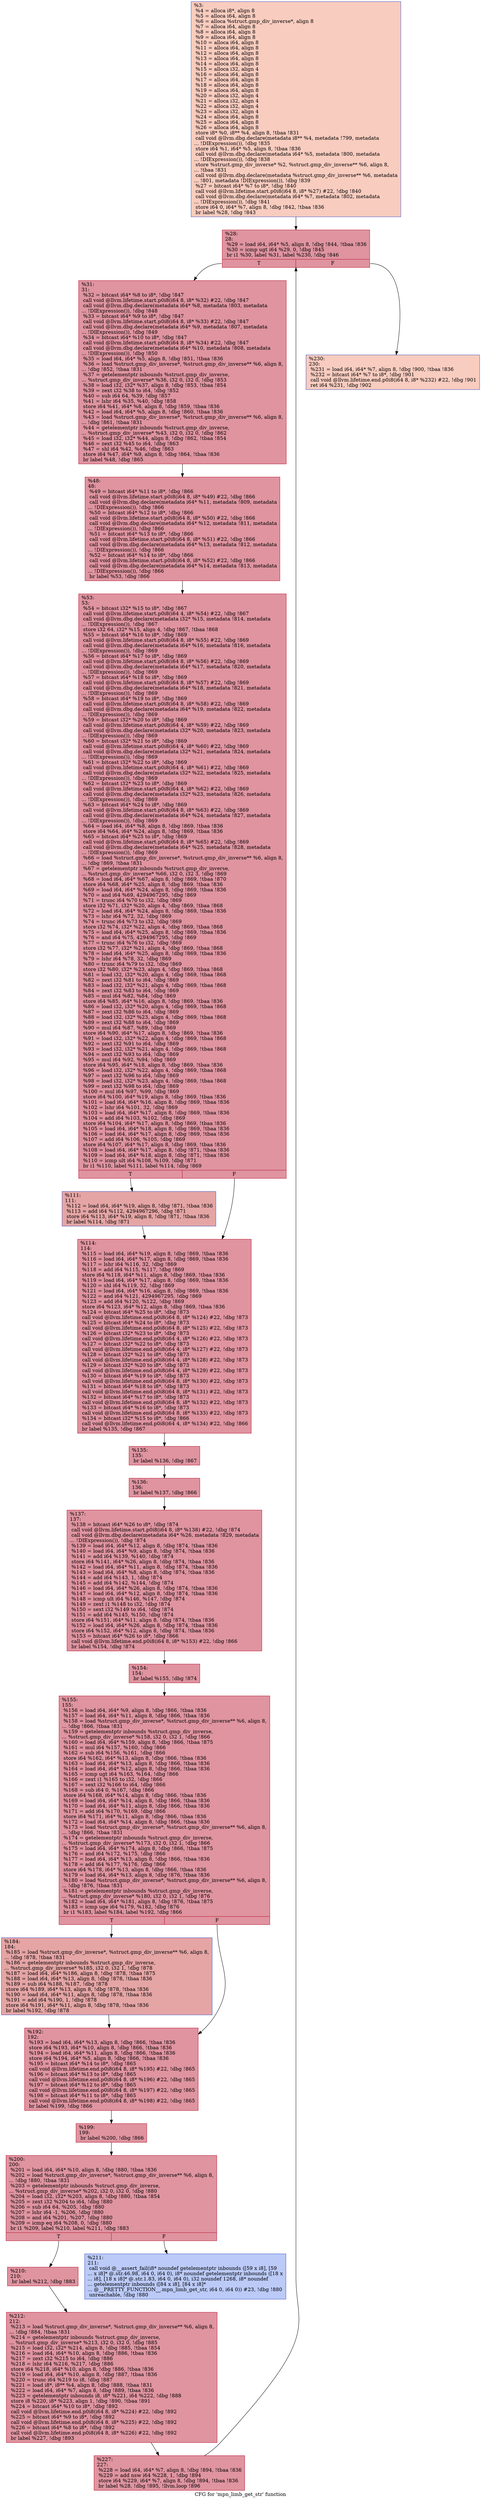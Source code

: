 digraph "CFG for 'mpn_limb_get_str' function" {
	label="CFG for 'mpn_limb_get_str' function";

	Node0x25f1700 [shape=record,color="#3d50c3ff", style=filled, fillcolor="#f08b6e70",label="{%3:\l  %4 = alloca i8*, align 8\l  %5 = alloca i64, align 8\l  %6 = alloca %struct.gmp_div_inverse*, align 8\l  %7 = alloca i64, align 8\l  %8 = alloca i64, align 8\l  %9 = alloca i64, align 8\l  %10 = alloca i64, align 8\l  %11 = alloca i64, align 8\l  %12 = alloca i64, align 8\l  %13 = alloca i64, align 8\l  %14 = alloca i64, align 8\l  %15 = alloca i32, align 4\l  %16 = alloca i64, align 8\l  %17 = alloca i64, align 8\l  %18 = alloca i64, align 8\l  %19 = alloca i64, align 8\l  %20 = alloca i32, align 4\l  %21 = alloca i32, align 4\l  %22 = alloca i32, align 4\l  %23 = alloca i32, align 4\l  %24 = alloca i64, align 8\l  %25 = alloca i64, align 8\l  %26 = alloca i64, align 8\l  store i8* %0, i8** %4, align 8, !tbaa !831\l  call void @llvm.dbg.declare(metadata i8** %4, metadata !799, metadata\l... !DIExpression()), !dbg !835\l  store i64 %1, i64* %5, align 8, !tbaa !836\l  call void @llvm.dbg.declare(metadata i64* %5, metadata !800, metadata\l... !DIExpression()), !dbg !838\l  store %struct.gmp_div_inverse* %2, %struct.gmp_div_inverse** %6, align 8,\l... !tbaa !831\l  call void @llvm.dbg.declare(metadata %struct.gmp_div_inverse** %6, metadata\l... !801, metadata !DIExpression()), !dbg !839\l  %27 = bitcast i64* %7 to i8*, !dbg !840\l  call void @llvm.lifetime.start.p0i8(i64 8, i8* %27) #22, !dbg !840\l  call void @llvm.dbg.declare(metadata i64* %7, metadata !802, metadata\l... !DIExpression()), !dbg !841\l  store i64 0, i64* %7, align 8, !dbg !842, !tbaa !836\l  br label %28, !dbg !843\l}"];
	Node0x25f1700 -> Node0x26011f0;
	Node0x26011f0 [shape=record,color="#b70d28ff", style=filled, fillcolor="#b70d2870",label="{%28:\l28:                                               \l  %29 = load i64, i64* %5, align 8, !dbg !844, !tbaa !836\l  %30 = icmp ugt i64 %29, 0, !dbg !845\l  br i1 %30, label %31, label %230, !dbg !846\l|{<s0>T|<s1>F}}"];
	Node0x26011f0:s0 -> Node0x2601240;
	Node0x26011f0:s1 -> Node0x26017e0;
	Node0x2601240 [shape=record,color="#b70d28ff", style=filled, fillcolor="#b70d2870",label="{%31:\l31:                                               \l  %32 = bitcast i64* %8 to i8*, !dbg !847\l  call void @llvm.lifetime.start.p0i8(i64 8, i8* %32) #22, !dbg !847\l  call void @llvm.dbg.declare(metadata i64* %8, metadata !803, metadata\l... !DIExpression()), !dbg !848\l  %33 = bitcast i64* %9 to i8*, !dbg !847\l  call void @llvm.lifetime.start.p0i8(i64 8, i8* %33) #22, !dbg !847\l  call void @llvm.dbg.declare(metadata i64* %9, metadata !807, metadata\l... !DIExpression()), !dbg !849\l  %34 = bitcast i64* %10 to i8*, !dbg !847\l  call void @llvm.lifetime.start.p0i8(i64 8, i8* %34) #22, !dbg !847\l  call void @llvm.dbg.declare(metadata i64* %10, metadata !808, metadata\l... !DIExpression()), !dbg !850\l  %35 = load i64, i64* %5, align 8, !dbg !851, !tbaa !836\l  %36 = load %struct.gmp_div_inverse*, %struct.gmp_div_inverse** %6, align 8,\l... !dbg !852, !tbaa !831\l  %37 = getelementptr inbounds %struct.gmp_div_inverse,\l... %struct.gmp_div_inverse* %36, i32 0, i32 0, !dbg !853\l  %38 = load i32, i32* %37, align 8, !dbg !853, !tbaa !854\l  %39 = zext i32 %38 to i64, !dbg !852\l  %40 = sub i64 64, %39, !dbg !857\l  %41 = lshr i64 %35, %40, !dbg !858\l  store i64 %41, i64* %8, align 8, !dbg !859, !tbaa !836\l  %42 = load i64, i64* %5, align 8, !dbg !860, !tbaa !836\l  %43 = load %struct.gmp_div_inverse*, %struct.gmp_div_inverse** %6, align 8,\l... !dbg !861, !tbaa !831\l  %44 = getelementptr inbounds %struct.gmp_div_inverse,\l... %struct.gmp_div_inverse* %43, i32 0, i32 0, !dbg !862\l  %45 = load i32, i32* %44, align 8, !dbg !862, !tbaa !854\l  %46 = zext i32 %45 to i64, !dbg !863\l  %47 = shl i64 %42, %46, !dbg !863\l  store i64 %47, i64* %9, align 8, !dbg !864, !tbaa !836\l  br label %48, !dbg !865\l}"];
	Node0x2601240 -> Node0x2601290;
	Node0x2601290 [shape=record,color="#b70d28ff", style=filled, fillcolor="#b70d2870",label="{%48:\l48:                                               \l  %49 = bitcast i64* %11 to i8*, !dbg !866\l  call void @llvm.lifetime.start.p0i8(i64 8, i8* %49) #22, !dbg !866\l  call void @llvm.dbg.declare(metadata i64* %11, metadata !809, metadata\l... !DIExpression()), !dbg !866\l  %50 = bitcast i64* %12 to i8*, !dbg !866\l  call void @llvm.lifetime.start.p0i8(i64 8, i8* %50) #22, !dbg !866\l  call void @llvm.dbg.declare(metadata i64* %12, metadata !811, metadata\l... !DIExpression()), !dbg !866\l  %51 = bitcast i64* %13 to i8*, !dbg !866\l  call void @llvm.lifetime.start.p0i8(i64 8, i8* %51) #22, !dbg !866\l  call void @llvm.dbg.declare(metadata i64* %13, metadata !812, metadata\l... !DIExpression()), !dbg !866\l  %52 = bitcast i64* %14 to i8*, !dbg !866\l  call void @llvm.lifetime.start.p0i8(i64 8, i8* %52) #22, !dbg !866\l  call void @llvm.dbg.declare(metadata i64* %14, metadata !813, metadata\l... !DIExpression()), !dbg !866\l  br label %53, !dbg !866\l}"];
	Node0x2601290 -> Node0x26012e0;
	Node0x26012e0 [shape=record,color="#b70d28ff", style=filled, fillcolor="#b70d2870",label="{%53:\l53:                                               \l  %54 = bitcast i32* %15 to i8*, !dbg !867\l  call void @llvm.lifetime.start.p0i8(i64 4, i8* %54) #22, !dbg !867\l  call void @llvm.dbg.declare(metadata i32* %15, metadata !814, metadata\l... !DIExpression()), !dbg !867\l  store i32 64, i32* %15, align 4, !dbg !867, !tbaa !868\l  %55 = bitcast i64* %16 to i8*, !dbg !869\l  call void @llvm.lifetime.start.p0i8(i64 8, i8* %55) #22, !dbg !869\l  call void @llvm.dbg.declare(metadata i64* %16, metadata !816, metadata\l... !DIExpression()), !dbg !869\l  %56 = bitcast i64* %17 to i8*, !dbg !869\l  call void @llvm.lifetime.start.p0i8(i64 8, i8* %56) #22, !dbg !869\l  call void @llvm.dbg.declare(metadata i64* %17, metadata !820, metadata\l... !DIExpression()), !dbg !869\l  %57 = bitcast i64* %18 to i8*, !dbg !869\l  call void @llvm.lifetime.start.p0i8(i64 8, i8* %57) #22, !dbg !869\l  call void @llvm.dbg.declare(metadata i64* %18, metadata !821, metadata\l... !DIExpression()), !dbg !869\l  %58 = bitcast i64* %19 to i8*, !dbg !869\l  call void @llvm.lifetime.start.p0i8(i64 8, i8* %58) #22, !dbg !869\l  call void @llvm.dbg.declare(metadata i64* %19, metadata !822, metadata\l... !DIExpression()), !dbg !869\l  %59 = bitcast i32* %20 to i8*, !dbg !869\l  call void @llvm.lifetime.start.p0i8(i64 4, i8* %59) #22, !dbg !869\l  call void @llvm.dbg.declare(metadata i32* %20, metadata !823, metadata\l... !DIExpression()), !dbg !869\l  %60 = bitcast i32* %21 to i8*, !dbg !869\l  call void @llvm.lifetime.start.p0i8(i64 4, i8* %60) #22, !dbg !869\l  call void @llvm.dbg.declare(metadata i32* %21, metadata !824, metadata\l... !DIExpression()), !dbg !869\l  %61 = bitcast i32* %22 to i8*, !dbg !869\l  call void @llvm.lifetime.start.p0i8(i64 4, i8* %61) #22, !dbg !869\l  call void @llvm.dbg.declare(metadata i32* %22, metadata !825, metadata\l... !DIExpression()), !dbg !869\l  %62 = bitcast i32* %23 to i8*, !dbg !869\l  call void @llvm.lifetime.start.p0i8(i64 4, i8* %62) #22, !dbg !869\l  call void @llvm.dbg.declare(metadata i32* %23, metadata !826, metadata\l... !DIExpression()), !dbg !869\l  %63 = bitcast i64* %24 to i8*, !dbg !869\l  call void @llvm.lifetime.start.p0i8(i64 8, i8* %63) #22, !dbg !869\l  call void @llvm.dbg.declare(metadata i64* %24, metadata !827, metadata\l... !DIExpression()), !dbg !869\l  %64 = load i64, i64* %8, align 8, !dbg !869, !tbaa !836\l  store i64 %64, i64* %24, align 8, !dbg !869, !tbaa !836\l  %65 = bitcast i64* %25 to i8*, !dbg !869\l  call void @llvm.lifetime.start.p0i8(i64 8, i8* %65) #22, !dbg !869\l  call void @llvm.dbg.declare(metadata i64* %25, metadata !828, metadata\l... !DIExpression()), !dbg !869\l  %66 = load %struct.gmp_div_inverse*, %struct.gmp_div_inverse** %6, align 8,\l... !dbg !869, !tbaa !831\l  %67 = getelementptr inbounds %struct.gmp_div_inverse,\l... %struct.gmp_div_inverse* %66, i32 0, i32 3, !dbg !869\l  %68 = load i64, i64* %67, align 8, !dbg !869, !tbaa !870\l  store i64 %68, i64* %25, align 8, !dbg !869, !tbaa !836\l  %69 = load i64, i64* %24, align 8, !dbg !869, !tbaa !836\l  %70 = and i64 %69, 4294967295, !dbg !869\l  %71 = trunc i64 %70 to i32, !dbg !869\l  store i32 %71, i32* %20, align 4, !dbg !869, !tbaa !868\l  %72 = load i64, i64* %24, align 8, !dbg !869, !tbaa !836\l  %73 = lshr i64 %72, 32, !dbg !869\l  %74 = trunc i64 %73 to i32, !dbg !869\l  store i32 %74, i32* %22, align 4, !dbg !869, !tbaa !868\l  %75 = load i64, i64* %25, align 8, !dbg !869, !tbaa !836\l  %76 = and i64 %75, 4294967295, !dbg !869\l  %77 = trunc i64 %76 to i32, !dbg !869\l  store i32 %77, i32* %21, align 4, !dbg !869, !tbaa !868\l  %78 = load i64, i64* %25, align 8, !dbg !869, !tbaa !836\l  %79 = lshr i64 %78, 32, !dbg !869\l  %80 = trunc i64 %79 to i32, !dbg !869\l  store i32 %80, i32* %23, align 4, !dbg !869, !tbaa !868\l  %81 = load i32, i32* %20, align 4, !dbg !869, !tbaa !868\l  %82 = zext i32 %81 to i64, !dbg !869\l  %83 = load i32, i32* %21, align 4, !dbg !869, !tbaa !868\l  %84 = zext i32 %83 to i64, !dbg !869\l  %85 = mul i64 %82, %84, !dbg !869\l  store i64 %85, i64* %16, align 8, !dbg !869, !tbaa !836\l  %86 = load i32, i32* %20, align 4, !dbg !869, !tbaa !868\l  %87 = zext i32 %86 to i64, !dbg !869\l  %88 = load i32, i32* %23, align 4, !dbg !869, !tbaa !868\l  %89 = zext i32 %88 to i64, !dbg !869\l  %90 = mul i64 %87, %89, !dbg !869\l  store i64 %90, i64* %17, align 8, !dbg !869, !tbaa !836\l  %91 = load i32, i32* %22, align 4, !dbg !869, !tbaa !868\l  %92 = zext i32 %91 to i64, !dbg !869\l  %93 = load i32, i32* %21, align 4, !dbg !869, !tbaa !868\l  %94 = zext i32 %93 to i64, !dbg !869\l  %95 = mul i64 %92, %94, !dbg !869\l  store i64 %95, i64* %18, align 8, !dbg !869, !tbaa !836\l  %96 = load i32, i32* %22, align 4, !dbg !869, !tbaa !868\l  %97 = zext i32 %96 to i64, !dbg !869\l  %98 = load i32, i32* %23, align 4, !dbg !869, !tbaa !868\l  %99 = zext i32 %98 to i64, !dbg !869\l  %100 = mul i64 %97, %99, !dbg !869\l  store i64 %100, i64* %19, align 8, !dbg !869, !tbaa !836\l  %101 = load i64, i64* %16, align 8, !dbg !869, !tbaa !836\l  %102 = lshr i64 %101, 32, !dbg !869\l  %103 = load i64, i64* %17, align 8, !dbg !869, !tbaa !836\l  %104 = add i64 %103, %102, !dbg !869\l  store i64 %104, i64* %17, align 8, !dbg !869, !tbaa !836\l  %105 = load i64, i64* %18, align 8, !dbg !869, !tbaa !836\l  %106 = load i64, i64* %17, align 8, !dbg !869, !tbaa !836\l  %107 = add i64 %106, %105, !dbg !869\l  store i64 %107, i64* %17, align 8, !dbg !869, !tbaa !836\l  %108 = load i64, i64* %17, align 8, !dbg !871, !tbaa !836\l  %109 = load i64, i64* %18, align 8, !dbg !871, !tbaa !836\l  %110 = icmp ult i64 %108, %109, !dbg !871\l  br i1 %110, label %111, label %114, !dbg !869\l|{<s0>T|<s1>F}}"];
	Node0x26012e0:s0 -> Node0x2601330;
	Node0x26012e0:s1 -> Node0x2601380;
	Node0x2601330 [shape=record,color="#3d50c3ff", style=filled, fillcolor="#c5333470",label="{%111:\l111:                                              \l  %112 = load i64, i64* %19, align 8, !dbg !871, !tbaa !836\l  %113 = add i64 %112, 4294967296, !dbg !871\l  store i64 %113, i64* %19, align 8, !dbg !871, !tbaa !836\l  br label %114, !dbg !871\l}"];
	Node0x2601330 -> Node0x2601380;
	Node0x2601380 [shape=record,color="#b70d28ff", style=filled, fillcolor="#b70d2870",label="{%114:\l114:                                              \l  %115 = load i64, i64* %19, align 8, !dbg !869, !tbaa !836\l  %116 = load i64, i64* %17, align 8, !dbg !869, !tbaa !836\l  %117 = lshr i64 %116, 32, !dbg !869\l  %118 = add i64 %115, %117, !dbg !869\l  store i64 %118, i64* %11, align 8, !dbg !869, !tbaa !836\l  %119 = load i64, i64* %17, align 8, !dbg !869, !tbaa !836\l  %120 = shl i64 %119, 32, !dbg !869\l  %121 = load i64, i64* %16, align 8, !dbg !869, !tbaa !836\l  %122 = and i64 %121, 4294967295, !dbg !869\l  %123 = add i64 %120, %122, !dbg !869\l  store i64 %123, i64* %12, align 8, !dbg !869, !tbaa !836\l  %124 = bitcast i64* %25 to i8*, !dbg !873\l  call void @llvm.lifetime.end.p0i8(i64 8, i8* %124) #22, !dbg !873\l  %125 = bitcast i64* %24 to i8*, !dbg !873\l  call void @llvm.lifetime.end.p0i8(i64 8, i8* %125) #22, !dbg !873\l  %126 = bitcast i32* %23 to i8*, !dbg !873\l  call void @llvm.lifetime.end.p0i8(i64 4, i8* %126) #22, !dbg !873\l  %127 = bitcast i32* %22 to i8*, !dbg !873\l  call void @llvm.lifetime.end.p0i8(i64 4, i8* %127) #22, !dbg !873\l  %128 = bitcast i32* %21 to i8*, !dbg !873\l  call void @llvm.lifetime.end.p0i8(i64 4, i8* %128) #22, !dbg !873\l  %129 = bitcast i32* %20 to i8*, !dbg !873\l  call void @llvm.lifetime.end.p0i8(i64 4, i8* %129) #22, !dbg !873\l  %130 = bitcast i64* %19 to i8*, !dbg !873\l  call void @llvm.lifetime.end.p0i8(i64 8, i8* %130) #22, !dbg !873\l  %131 = bitcast i64* %18 to i8*, !dbg !873\l  call void @llvm.lifetime.end.p0i8(i64 8, i8* %131) #22, !dbg !873\l  %132 = bitcast i64* %17 to i8*, !dbg !873\l  call void @llvm.lifetime.end.p0i8(i64 8, i8* %132) #22, !dbg !873\l  %133 = bitcast i64* %16 to i8*, !dbg !873\l  call void @llvm.lifetime.end.p0i8(i64 8, i8* %133) #22, !dbg !873\l  %134 = bitcast i32* %15 to i8*, !dbg !866\l  call void @llvm.lifetime.end.p0i8(i64 4, i8* %134) #22, !dbg !866\l  br label %135, !dbg !867\l}"];
	Node0x2601380 -> Node0x26013d0;
	Node0x26013d0 [shape=record,color="#b70d28ff", style=filled, fillcolor="#b70d2870",label="{%135:\l135:                                              \l  br label %136, !dbg !867\l}"];
	Node0x26013d0 -> Node0x2601420;
	Node0x2601420 [shape=record,color="#b70d28ff", style=filled, fillcolor="#b70d2870",label="{%136:\l136:                                              \l  br label %137, !dbg !866\l}"];
	Node0x2601420 -> Node0x2601470;
	Node0x2601470 [shape=record,color="#b70d28ff", style=filled, fillcolor="#b70d2870",label="{%137:\l137:                                              \l  %138 = bitcast i64* %26 to i8*, !dbg !874\l  call void @llvm.lifetime.start.p0i8(i64 8, i8* %138) #22, !dbg !874\l  call void @llvm.dbg.declare(metadata i64* %26, metadata !829, metadata\l... !DIExpression()), !dbg !874\l  %139 = load i64, i64* %12, align 8, !dbg !874, !tbaa !836\l  %140 = load i64, i64* %9, align 8, !dbg !874, !tbaa !836\l  %141 = add i64 %139, %140, !dbg !874\l  store i64 %141, i64* %26, align 8, !dbg !874, !tbaa !836\l  %142 = load i64, i64* %11, align 8, !dbg !874, !tbaa !836\l  %143 = load i64, i64* %8, align 8, !dbg !874, !tbaa !836\l  %144 = add i64 %143, 1, !dbg !874\l  %145 = add i64 %142, %144, !dbg !874\l  %146 = load i64, i64* %26, align 8, !dbg !874, !tbaa !836\l  %147 = load i64, i64* %12, align 8, !dbg !874, !tbaa !836\l  %148 = icmp ult i64 %146, %147, !dbg !874\l  %149 = zext i1 %148 to i32, !dbg !874\l  %150 = sext i32 %149 to i64, !dbg !874\l  %151 = add i64 %145, %150, !dbg !874\l  store i64 %151, i64* %11, align 8, !dbg !874, !tbaa !836\l  %152 = load i64, i64* %26, align 8, !dbg !874, !tbaa !836\l  store i64 %152, i64* %12, align 8, !dbg !874, !tbaa !836\l  %153 = bitcast i64* %26 to i8*, !dbg !866\l  call void @llvm.lifetime.end.p0i8(i64 8, i8* %153) #22, !dbg !866\l  br label %154, !dbg !874\l}"];
	Node0x2601470 -> Node0x26014c0;
	Node0x26014c0 [shape=record,color="#b70d28ff", style=filled, fillcolor="#b70d2870",label="{%154:\l154:                                              \l  br label %155, !dbg !874\l}"];
	Node0x26014c0 -> Node0x2601510;
	Node0x2601510 [shape=record,color="#b70d28ff", style=filled, fillcolor="#b70d2870",label="{%155:\l155:                                              \l  %156 = load i64, i64* %9, align 8, !dbg !866, !tbaa !836\l  %157 = load i64, i64* %11, align 8, !dbg !866, !tbaa !836\l  %158 = load %struct.gmp_div_inverse*, %struct.gmp_div_inverse** %6, align 8,\l... !dbg !866, !tbaa !831\l  %159 = getelementptr inbounds %struct.gmp_div_inverse,\l... %struct.gmp_div_inverse* %158, i32 0, i32 1, !dbg !866\l  %160 = load i64, i64* %159, align 8, !dbg !866, !tbaa !875\l  %161 = mul i64 %157, %160, !dbg !866\l  %162 = sub i64 %156, %161, !dbg !866\l  store i64 %162, i64* %13, align 8, !dbg !866, !tbaa !836\l  %163 = load i64, i64* %13, align 8, !dbg !866, !tbaa !836\l  %164 = load i64, i64* %12, align 8, !dbg !866, !tbaa !836\l  %165 = icmp ugt i64 %163, %164, !dbg !866\l  %166 = zext i1 %165 to i32, !dbg !866\l  %167 = sext i32 %166 to i64, !dbg !866\l  %168 = sub i64 0, %167, !dbg !866\l  store i64 %168, i64* %14, align 8, !dbg !866, !tbaa !836\l  %169 = load i64, i64* %14, align 8, !dbg !866, !tbaa !836\l  %170 = load i64, i64* %11, align 8, !dbg !866, !tbaa !836\l  %171 = add i64 %170, %169, !dbg !866\l  store i64 %171, i64* %11, align 8, !dbg !866, !tbaa !836\l  %172 = load i64, i64* %14, align 8, !dbg !866, !tbaa !836\l  %173 = load %struct.gmp_div_inverse*, %struct.gmp_div_inverse** %6, align 8,\l... !dbg !866, !tbaa !831\l  %174 = getelementptr inbounds %struct.gmp_div_inverse,\l... %struct.gmp_div_inverse* %173, i32 0, i32 1, !dbg !866\l  %175 = load i64, i64* %174, align 8, !dbg !866, !tbaa !875\l  %176 = and i64 %172, %175, !dbg !866\l  %177 = load i64, i64* %13, align 8, !dbg !866, !tbaa !836\l  %178 = add i64 %177, %176, !dbg !866\l  store i64 %178, i64* %13, align 8, !dbg !866, !tbaa !836\l  %179 = load i64, i64* %13, align 8, !dbg !876, !tbaa !836\l  %180 = load %struct.gmp_div_inverse*, %struct.gmp_div_inverse** %6, align 8,\l... !dbg !876, !tbaa !831\l  %181 = getelementptr inbounds %struct.gmp_div_inverse,\l... %struct.gmp_div_inverse* %180, i32 0, i32 1, !dbg !876\l  %182 = load i64, i64* %181, align 8, !dbg !876, !tbaa !875\l  %183 = icmp uge i64 %179, %182, !dbg !876\l  br i1 %183, label %184, label %192, !dbg !866\l|{<s0>T|<s1>F}}"];
	Node0x2601510:s0 -> Node0x2601560;
	Node0x2601510:s1 -> Node0x26015b0;
	Node0x2601560 [shape=record,color="#3d50c3ff", style=filled, fillcolor="#c5333470",label="{%184:\l184:                                              \l  %185 = load %struct.gmp_div_inverse*, %struct.gmp_div_inverse** %6, align 8,\l... !dbg !878, !tbaa !831\l  %186 = getelementptr inbounds %struct.gmp_div_inverse,\l... %struct.gmp_div_inverse* %185, i32 0, i32 1, !dbg !878\l  %187 = load i64, i64* %186, align 8, !dbg !878, !tbaa !875\l  %188 = load i64, i64* %13, align 8, !dbg !878, !tbaa !836\l  %189 = sub i64 %188, %187, !dbg !878\l  store i64 %189, i64* %13, align 8, !dbg !878, !tbaa !836\l  %190 = load i64, i64* %11, align 8, !dbg !878, !tbaa !836\l  %191 = add i64 %190, 1, !dbg !878\l  store i64 %191, i64* %11, align 8, !dbg !878, !tbaa !836\l  br label %192, !dbg !878\l}"];
	Node0x2601560 -> Node0x26015b0;
	Node0x26015b0 [shape=record,color="#b70d28ff", style=filled, fillcolor="#b70d2870",label="{%192:\l192:                                              \l  %193 = load i64, i64* %13, align 8, !dbg !866, !tbaa !836\l  store i64 %193, i64* %10, align 8, !dbg !866, !tbaa !836\l  %194 = load i64, i64* %11, align 8, !dbg !866, !tbaa !836\l  store i64 %194, i64* %5, align 8, !dbg !866, !tbaa !836\l  %195 = bitcast i64* %14 to i8*, !dbg !865\l  call void @llvm.lifetime.end.p0i8(i64 8, i8* %195) #22, !dbg !865\l  %196 = bitcast i64* %13 to i8*, !dbg !865\l  call void @llvm.lifetime.end.p0i8(i64 8, i8* %196) #22, !dbg !865\l  %197 = bitcast i64* %12 to i8*, !dbg !865\l  call void @llvm.lifetime.end.p0i8(i64 8, i8* %197) #22, !dbg !865\l  %198 = bitcast i64* %11 to i8*, !dbg !865\l  call void @llvm.lifetime.end.p0i8(i64 8, i8* %198) #22, !dbg !865\l  br label %199, !dbg !866\l}"];
	Node0x26015b0 -> Node0x2601600;
	Node0x2601600 [shape=record,color="#b70d28ff", style=filled, fillcolor="#b70d2870",label="{%199:\l199:                                              \l  br label %200, !dbg !866\l}"];
	Node0x2601600 -> Node0x2601650;
	Node0x2601650 [shape=record,color="#b70d28ff", style=filled, fillcolor="#b70d2870",label="{%200:\l200:                                              \l  %201 = load i64, i64* %10, align 8, !dbg !880, !tbaa !836\l  %202 = load %struct.gmp_div_inverse*, %struct.gmp_div_inverse** %6, align 8,\l... !dbg !880, !tbaa !831\l  %203 = getelementptr inbounds %struct.gmp_div_inverse,\l... %struct.gmp_div_inverse* %202, i32 0, i32 0, !dbg !880\l  %204 = load i32, i32* %203, align 8, !dbg !880, !tbaa !854\l  %205 = zext i32 %204 to i64, !dbg !880\l  %206 = sub i64 64, %205, !dbg !880\l  %207 = lshr i64 -1, %206, !dbg !880\l  %208 = and i64 %201, %207, !dbg !880\l  %209 = icmp eq i64 %208, 0, !dbg !880\l  br i1 %209, label %210, label %211, !dbg !883\l|{<s0>T|<s1>F}}"];
	Node0x2601650:s0 -> Node0x26016a0;
	Node0x2601650:s1 -> Node0x26016f0;
	Node0x26016a0 [shape=record,color="#b70d28ff", style=filled, fillcolor="#b70d2870",label="{%210:\l210:                                              \l  br label %212, !dbg !883\l}"];
	Node0x26016a0 -> Node0x2601740;
	Node0x26016f0 [shape=record,color="#3d50c3ff", style=filled, fillcolor="#6687ed70",label="{%211:\l211:                                              \l  call void @__assert_fail(i8* noundef getelementptr inbounds ([59 x i8], [59\l... x i8]* @.str.46.98, i64 0, i64 0), i8* noundef getelementptr inbounds ([18 x\l... i8], [18 x i8]* @.str.1.83, i64 0, i64 0), i32 noundef 1268, i8* noundef\l... getelementptr inbounds ([84 x i8], [84 x i8]*\l... @__PRETTY_FUNCTION__.mpn_limb_get_str, i64 0, i64 0)) #23, !dbg !880\l  unreachable, !dbg !880\l}"];
	Node0x2601740 [shape=record,color="#b70d28ff", style=filled, fillcolor="#b70d2870",label="{%212:\l212:                                              \l  %213 = load %struct.gmp_div_inverse*, %struct.gmp_div_inverse** %6, align 8,\l... !dbg !884, !tbaa !831\l  %214 = getelementptr inbounds %struct.gmp_div_inverse,\l... %struct.gmp_div_inverse* %213, i32 0, i32 0, !dbg !885\l  %215 = load i32, i32* %214, align 8, !dbg !885, !tbaa !854\l  %216 = load i64, i64* %10, align 8, !dbg !886, !tbaa !836\l  %217 = zext i32 %215 to i64, !dbg !886\l  %218 = lshr i64 %216, %217, !dbg !886\l  store i64 %218, i64* %10, align 8, !dbg !886, !tbaa !836\l  %219 = load i64, i64* %10, align 8, !dbg !887, !tbaa !836\l  %220 = trunc i64 %219 to i8, !dbg !887\l  %221 = load i8*, i8** %4, align 8, !dbg !888, !tbaa !831\l  %222 = load i64, i64* %7, align 8, !dbg !889, !tbaa !836\l  %223 = getelementptr inbounds i8, i8* %221, i64 %222, !dbg !888\l  store i8 %220, i8* %223, align 1, !dbg !890, !tbaa !891\l  %224 = bitcast i64* %10 to i8*, !dbg !892\l  call void @llvm.lifetime.end.p0i8(i64 8, i8* %224) #22, !dbg !892\l  %225 = bitcast i64* %9 to i8*, !dbg !892\l  call void @llvm.lifetime.end.p0i8(i64 8, i8* %225) #22, !dbg !892\l  %226 = bitcast i64* %8 to i8*, !dbg !892\l  call void @llvm.lifetime.end.p0i8(i64 8, i8* %226) #22, !dbg !892\l  br label %227, !dbg !893\l}"];
	Node0x2601740 -> Node0x2601790;
	Node0x2601790 [shape=record,color="#b70d28ff", style=filled, fillcolor="#b70d2870",label="{%227:\l227:                                              \l  %228 = load i64, i64* %7, align 8, !dbg !894, !tbaa !836\l  %229 = add nsw i64 %228, 1, !dbg !894\l  store i64 %229, i64* %7, align 8, !dbg !894, !tbaa !836\l  br label %28, !dbg !895, !llvm.loop !896\l}"];
	Node0x2601790 -> Node0x26011f0;
	Node0x26017e0 [shape=record,color="#3d50c3ff", style=filled, fillcolor="#f08b6e70",label="{%230:\l230:                                              \l  %231 = load i64, i64* %7, align 8, !dbg !900, !tbaa !836\l  %232 = bitcast i64* %7 to i8*, !dbg !901\l  call void @llvm.lifetime.end.p0i8(i64 8, i8* %232) #22, !dbg !901\l  ret i64 %231, !dbg !902\l}"];
}

